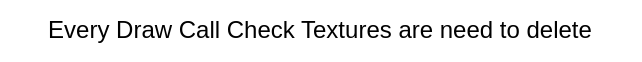 <mxfile>
    <diagram id="1CRNRWww3scHEXPMFie1" name="Page-1">
        <mxGraphModel dx="880" dy="591" grid="1" gridSize="10" guides="1" tooltips="1" connect="1" arrows="1" fold="1" page="1" pageScale="1" pageWidth="827" pageHeight="1169" math="0" shadow="0">
            <root>
                <mxCell id="0"/>
                <mxCell id="1" parent="0"/>
                <mxCell id="31" value="Every Draw Call Check Textures are need to delete" style="text;html=1;strokeColor=none;fillColor=none;align=center;verticalAlign=middle;whiteSpace=wrap;rounded=0;" vertex="1" parent="1">
                    <mxGeometry x="200" y="180" width="320" height="30" as="geometry"/>
                </mxCell>
            </root>
        </mxGraphModel>
    </diagram>
</mxfile>